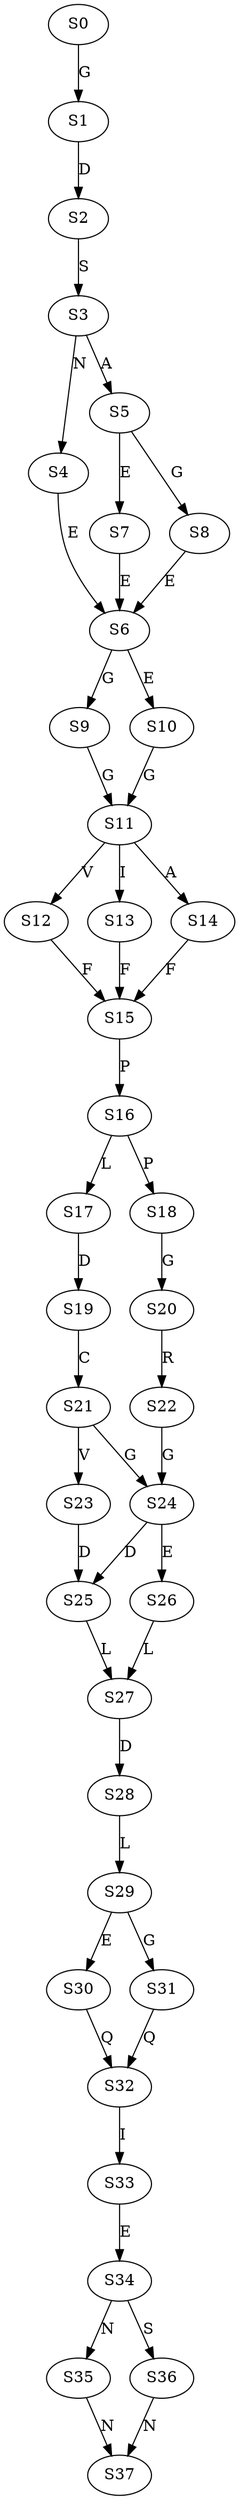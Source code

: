 strict digraph  {
	S0 -> S1 [ label = G ];
	S1 -> S2 [ label = D ];
	S2 -> S3 [ label = S ];
	S3 -> S4 [ label = N ];
	S3 -> S5 [ label = A ];
	S4 -> S6 [ label = E ];
	S5 -> S7 [ label = E ];
	S5 -> S8 [ label = G ];
	S6 -> S9 [ label = G ];
	S6 -> S10 [ label = E ];
	S7 -> S6 [ label = E ];
	S8 -> S6 [ label = E ];
	S9 -> S11 [ label = G ];
	S10 -> S11 [ label = G ];
	S11 -> S12 [ label = V ];
	S11 -> S13 [ label = I ];
	S11 -> S14 [ label = A ];
	S12 -> S15 [ label = F ];
	S13 -> S15 [ label = F ];
	S14 -> S15 [ label = F ];
	S15 -> S16 [ label = P ];
	S16 -> S17 [ label = L ];
	S16 -> S18 [ label = P ];
	S17 -> S19 [ label = D ];
	S18 -> S20 [ label = G ];
	S19 -> S21 [ label = C ];
	S20 -> S22 [ label = R ];
	S21 -> S23 [ label = V ];
	S21 -> S24 [ label = G ];
	S22 -> S24 [ label = G ];
	S23 -> S25 [ label = D ];
	S24 -> S25 [ label = D ];
	S24 -> S26 [ label = E ];
	S25 -> S27 [ label = L ];
	S26 -> S27 [ label = L ];
	S27 -> S28 [ label = D ];
	S28 -> S29 [ label = L ];
	S29 -> S30 [ label = E ];
	S29 -> S31 [ label = G ];
	S30 -> S32 [ label = Q ];
	S31 -> S32 [ label = Q ];
	S32 -> S33 [ label = I ];
	S33 -> S34 [ label = E ];
	S34 -> S35 [ label = N ];
	S34 -> S36 [ label = S ];
	S35 -> S37 [ label = N ];
	S36 -> S37 [ label = N ];
}
